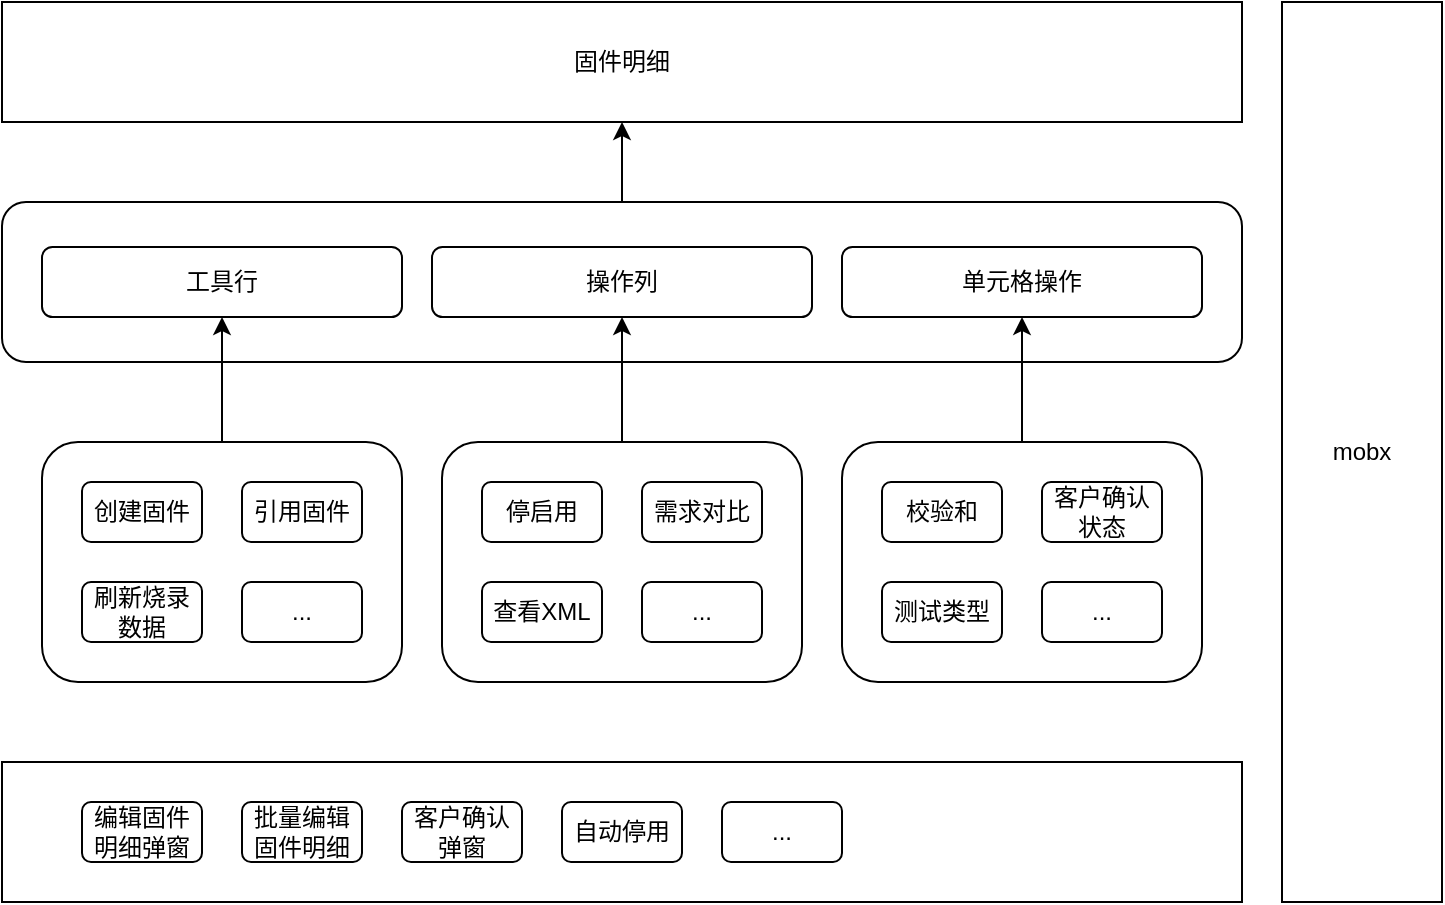 <mxfile version="20.5.3" type="github">
  <diagram id="S5AVH9UVv4N64A4g1OXX" name="第 1 页">
    <mxGraphModel dx="1426" dy="801" grid="1" gridSize="10" guides="1" tooltips="1" connect="1" arrows="1" fold="1" page="1" pageScale="1" pageWidth="2339" pageHeight="3300" math="0" shadow="0">
      <root>
        <mxCell id="0" />
        <mxCell id="1" parent="0" />
        <mxCell id="jAL070X26Qqgd_NqAe5n-26" style="edgeStyle=orthogonalEdgeStyle;rounded=0;orthogonalLoop=1;jettySize=auto;html=1;exitX=0.5;exitY=0;exitDx=0;exitDy=0;entryX=0.5;entryY=1;entryDx=0;entryDy=0;" edge="1" parent="1" source="jAL070X26Qqgd_NqAe5n-1" target="jAL070X26Qqgd_NqAe5n-25">
          <mxGeometry relative="1" as="geometry" />
        </mxCell>
        <mxCell id="jAL070X26Qqgd_NqAe5n-1" value="" style="rounded=1;whiteSpace=wrap;html=1;" vertex="1" parent="1">
          <mxGeometry x="160" y="180" width="620" height="80" as="geometry" />
        </mxCell>
        <mxCell id="jAL070X26Qqgd_NqAe5n-2" value="工具行" style="rounded=1;whiteSpace=wrap;html=1;" vertex="1" parent="1">
          <mxGeometry x="180" y="202.5" width="180" height="35" as="geometry" />
        </mxCell>
        <mxCell id="jAL070X26Qqgd_NqAe5n-3" value="操作列" style="rounded=1;whiteSpace=wrap;html=1;" vertex="1" parent="1">
          <mxGeometry x="375" y="202.5" width="190" height="35" as="geometry" />
        </mxCell>
        <mxCell id="jAL070X26Qqgd_NqAe5n-4" value="单元格操作" style="rounded=1;whiteSpace=wrap;html=1;" vertex="1" parent="1">
          <mxGeometry x="580" y="202.5" width="180" height="35" as="geometry" />
        </mxCell>
        <mxCell id="jAL070X26Qqgd_NqAe5n-5" style="edgeStyle=orthogonalEdgeStyle;rounded=0;orthogonalLoop=1;jettySize=auto;html=1;exitX=0.5;exitY=0;exitDx=0;exitDy=0;entryX=0.5;entryY=1;entryDx=0;entryDy=0;" edge="1" parent="1" source="jAL070X26Qqgd_NqAe5n-6" target="jAL070X26Qqgd_NqAe5n-2">
          <mxGeometry relative="1" as="geometry" />
        </mxCell>
        <mxCell id="jAL070X26Qqgd_NqAe5n-6" value="" style="rounded=1;whiteSpace=wrap;html=1;" vertex="1" parent="1">
          <mxGeometry x="180" y="300" width="180" height="120" as="geometry" />
        </mxCell>
        <mxCell id="jAL070X26Qqgd_NqAe5n-7" style="edgeStyle=orthogonalEdgeStyle;rounded=0;orthogonalLoop=1;jettySize=auto;html=1;exitX=0.5;exitY=0;exitDx=0;exitDy=0;entryX=0.5;entryY=1;entryDx=0;entryDy=0;" edge="1" parent="1" source="jAL070X26Qqgd_NqAe5n-8" target="jAL070X26Qqgd_NqAe5n-3">
          <mxGeometry relative="1" as="geometry" />
        </mxCell>
        <mxCell id="jAL070X26Qqgd_NqAe5n-8" value="" style="rounded=1;whiteSpace=wrap;html=1;" vertex="1" parent="1">
          <mxGeometry x="380" y="300" width="180" height="120" as="geometry" />
        </mxCell>
        <mxCell id="jAL070X26Qqgd_NqAe5n-9" style="edgeStyle=orthogonalEdgeStyle;rounded=0;orthogonalLoop=1;jettySize=auto;html=1;exitX=0.5;exitY=0;exitDx=0;exitDy=0;entryX=0.5;entryY=1;entryDx=0;entryDy=0;" edge="1" parent="1" source="jAL070X26Qqgd_NqAe5n-10" target="jAL070X26Qqgd_NqAe5n-4">
          <mxGeometry relative="1" as="geometry" />
        </mxCell>
        <mxCell id="jAL070X26Qqgd_NqAe5n-10" value="" style="rounded=1;whiteSpace=wrap;html=1;" vertex="1" parent="1">
          <mxGeometry x="580" y="300" width="180" height="120" as="geometry" />
        </mxCell>
        <mxCell id="jAL070X26Qqgd_NqAe5n-11" value="创建固件" style="rounded=1;whiteSpace=wrap;html=1;" vertex="1" parent="1">
          <mxGeometry x="200" y="320" width="60" height="30" as="geometry" />
        </mxCell>
        <mxCell id="jAL070X26Qqgd_NqAe5n-12" value="引用固件" style="rounded=1;whiteSpace=wrap;html=1;" vertex="1" parent="1">
          <mxGeometry x="280" y="320" width="60" height="30" as="geometry" />
        </mxCell>
        <mxCell id="jAL070X26Qqgd_NqAe5n-13" value="刷新烧录数据" style="rounded=1;whiteSpace=wrap;html=1;" vertex="1" parent="1">
          <mxGeometry x="200" y="370" width="60" height="30" as="geometry" />
        </mxCell>
        <mxCell id="jAL070X26Qqgd_NqAe5n-14" value="停启用" style="rounded=1;whiteSpace=wrap;html=1;" vertex="1" parent="1">
          <mxGeometry x="400" y="320" width="60" height="30" as="geometry" />
        </mxCell>
        <mxCell id="jAL070X26Qqgd_NqAe5n-15" value="查看XML" style="rounded=1;whiteSpace=wrap;html=1;" vertex="1" parent="1">
          <mxGeometry x="400" y="370" width="60" height="30" as="geometry" />
        </mxCell>
        <mxCell id="jAL070X26Qqgd_NqAe5n-16" value="校验和" style="rounded=1;whiteSpace=wrap;html=1;" vertex="1" parent="1">
          <mxGeometry x="600" y="320" width="60" height="30" as="geometry" />
        </mxCell>
        <mxCell id="jAL070X26Qqgd_NqAe5n-17" value="测试类型" style="rounded=1;whiteSpace=wrap;html=1;" vertex="1" parent="1">
          <mxGeometry x="600" y="370" width="60" height="30" as="geometry" />
        </mxCell>
        <mxCell id="jAL070X26Qqgd_NqAe5n-18" value="客户确认状态" style="rounded=1;whiteSpace=wrap;html=1;" vertex="1" parent="1">
          <mxGeometry x="680" y="320" width="60" height="30" as="geometry" />
        </mxCell>
        <mxCell id="jAL070X26Qqgd_NqAe5n-19" value="mobx" style="rounded=0;whiteSpace=wrap;html=1;" vertex="1" parent="1">
          <mxGeometry x="800" y="80" width="80" height="450" as="geometry" />
        </mxCell>
        <mxCell id="jAL070X26Qqgd_NqAe5n-20" value="" style="rounded=0;whiteSpace=wrap;html=1;" vertex="1" parent="1">
          <mxGeometry x="160" y="460" width="620" height="70" as="geometry" />
        </mxCell>
        <mxCell id="jAL070X26Qqgd_NqAe5n-21" value="编辑固件明细弹窗" style="rounded=1;whiteSpace=wrap;html=1;" vertex="1" parent="1">
          <mxGeometry x="200" y="480" width="60" height="30" as="geometry" />
        </mxCell>
        <mxCell id="jAL070X26Qqgd_NqAe5n-22" value="批量编辑固件明细" style="rounded=1;whiteSpace=wrap;html=1;" vertex="1" parent="1">
          <mxGeometry x="280" y="480" width="60" height="30" as="geometry" />
        </mxCell>
        <mxCell id="jAL070X26Qqgd_NqAe5n-23" value="客户确认弹窗" style="rounded=1;whiteSpace=wrap;html=1;" vertex="1" parent="1">
          <mxGeometry x="360" y="480" width="60" height="30" as="geometry" />
        </mxCell>
        <mxCell id="jAL070X26Qqgd_NqAe5n-24" value="自动停用" style="rounded=1;whiteSpace=wrap;html=1;" vertex="1" parent="1">
          <mxGeometry x="440" y="480" width="60" height="30" as="geometry" />
        </mxCell>
        <mxCell id="jAL070X26Qqgd_NqAe5n-25" value="固件明细" style="rounded=0;whiteSpace=wrap;html=1;" vertex="1" parent="1">
          <mxGeometry x="160" y="80" width="620" height="60" as="geometry" />
        </mxCell>
        <mxCell id="jAL070X26Qqgd_NqAe5n-27" value="..." style="rounded=1;whiteSpace=wrap;html=1;" vertex="1" parent="1">
          <mxGeometry x="280" y="370" width="60" height="30" as="geometry" />
        </mxCell>
        <mxCell id="jAL070X26Qqgd_NqAe5n-28" value="需求对比" style="rounded=1;whiteSpace=wrap;html=1;" vertex="1" parent="1">
          <mxGeometry x="480" y="320" width="60" height="30" as="geometry" />
        </mxCell>
        <mxCell id="jAL070X26Qqgd_NqAe5n-29" value="..." style="rounded=1;whiteSpace=wrap;html=1;" vertex="1" parent="1">
          <mxGeometry x="480" y="370" width="60" height="30" as="geometry" />
        </mxCell>
        <mxCell id="jAL070X26Qqgd_NqAe5n-30" value="..." style="rounded=1;whiteSpace=wrap;html=1;" vertex="1" parent="1">
          <mxGeometry x="680" y="370" width="60" height="30" as="geometry" />
        </mxCell>
        <mxCell id="jAL070X26Qqgd_NqAe5n-31" value="..." style="rounded=1;whiteSpace=wrap;html=1;" vertex="1" parent="1">
          <mxGeometry x="520" y="480" width="60" height="30" as="geometry" />
        </mxCell>
      </root>
    </mxGraphModel>
  </diagram>
</mxfile>
